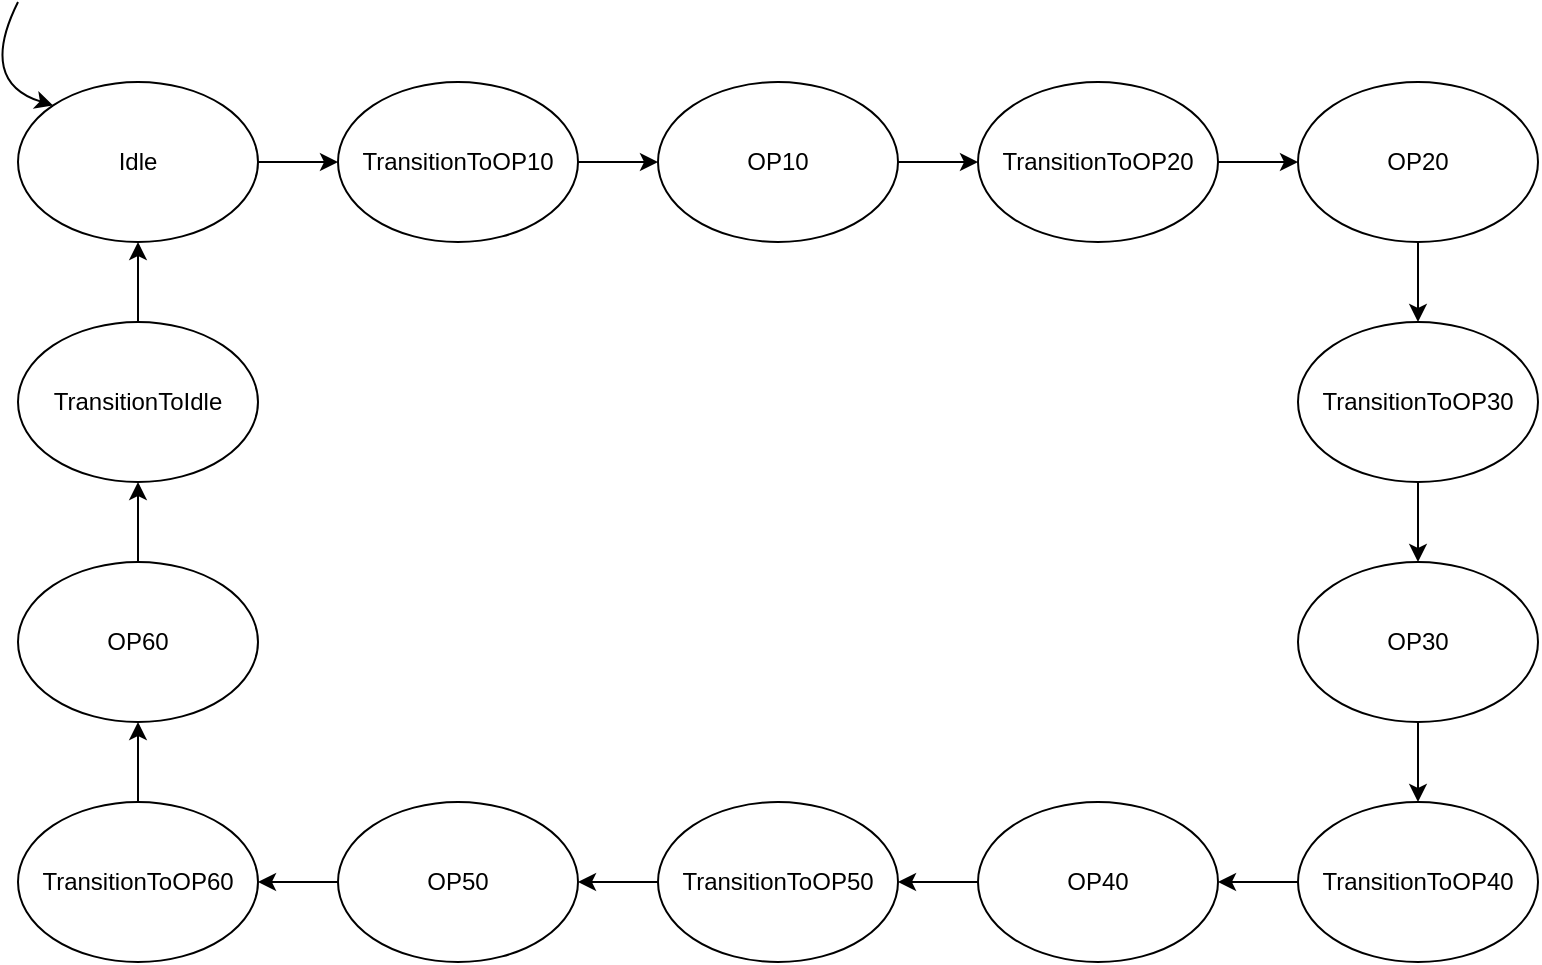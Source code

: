 <mxfile version="14.1.9" type="google"><diagram id="53kmk5MAWIQ-SEhzaBWC" name="Page-1"><mxGraphModel dx="1381" dy="764" grid="1" gridSize="10" guides="1" tooltips="1" connect="1" arrows="1" fold="1" page="1" pageScale="1" pageWidth="827" pageHeight="1169" math="0" shadow="0"><root><mxCell id="0"/><mxCell id="1" parent="0"/><mxCell id="rqVapwx3QC6HOJbIyjbl-1" value="" style="edgeStyle=orthogonalEdgeStyle;rounded=0;orthogonalLoop=1;jettySize=auto;html=1;" edge="1" parent="1" source="rqVapwx3QC6HOJbIyjbl-2" target="rqVapwx3QC6HOJbIyjbl-4"><mxGeometry relative="1" as="geometry"/></mxCell><mxCell id="rqVapwx3QC6HOJbIyjbl-2" value="Idle" style="ellipse;whiteSpace=wrap;html=1;" vertex="1" parent="1"><mxGeometry x="40" y="80" width="120" height="80" as="geometry"/></mxCell><mxCell id="rqVapwx3QC6HOJbIyjbl-3" value="" style="edgeStyle=orthogonalEdgeStyle;rounded=0;orthogonalLoop=1;jettySize=auto;html=1;" edge="1" parent="1" source="rqVapwx3QC6HOJbIyjbl-4" target="rqVapwx3QC6HOJbIyjbl-6"><mxGeometry relative="1" as="geometry"/></mxCell><mxCell id="rqVapwx3QC6HOJbIyjbl-4" value="TransitionToOP10" style="ellipse;whiteSpace=wrap;html=1;" vertex="1" parent="1"><mxGeometry x="200" y="80" width="120" height="80" as="geometry"/></mxCell><mxCell id="rqVapwx3QC6HOJbIyjbl-5" value="" style="edgeStyle=orthogonalEdgeStyle;rounded=0;orthogonalLoop=1;jettySize=auto;html=1;" edge="1" parent="1" source="rqVapwx3QC6HOJbIyjbl-6" target="rqVapwx3QC6HOJbIyjbl-8"><mxGeometry relative="1" as="geometry"/></mxCell><mxCell id="rqVapwx3QC6HOJbIyjbl-6" value="OP10" style="ellipse;whiteSpace=wrap;html=1;" vertex="1" parent="1"><mxGeometry x="360" y="80" width="120" height="80" as="geometry"/></mxCell><mxCell id="rqVapwx3QC6HOJbIyjbl-7" value="" style="edgeStyle=orthogonalEdgeStyle;rounded=0;orthogonalLoop=1;jettySize=auto;html=1;" edge="1" parent="1" source="rqVapwx3QC6HOJbIyjbl-8" target="rqVapwx3QC6HOJbIyjbl-10"><mxGeometry relative="1" as="geometry"/></mxCell><mxCell id="rqVapwx3QC6HOJbIyjbl-8" value="TransitionToOP20" style="ellipse;whiteSpace=wrap;html=1;" vertex="1" parent="1"><mxGeometry x="520" y="80" width="120" height="80" as="geometry"/></mxCell><mxCell id="rqVapwx3QC6HOJbIyjbl-9" value="" style="edgeStyle=orthogonalEdgeStyle;rounded=0;orthogonalLoop=1;jettySize=auto;html=1;" edge="1" parent="1" source="rqVapwx3QC6HOJbIyjbl-10" target="rqVapwx3QC6HOJbIyjbl-12"><mxGeometry relative="1" as="geometry"/></mxCell><mxCell id="rqVapwx3QC6HOJbIyjbl-10" value="OP20" style="ellipse;whiteSpace=wrap;html=1;" vertex="1" parent="1"><mxGeometry x="680" y="80" width="120" height="80" as="geometry"/></mxCell><mxCell id="rqVapwx3QC6HOJbIyjbl-11" value="" style="edgeStyle=orthogonalEdgeStyle;rounded=0;orthogonalLoop=1;jettySize=auto;html=1;" edge="1" parent="1" source="rqVapwx3QC6HOJbIyjbl-12" target="rqVapwx3QC6HOJbIyjbl-14"><mxGeometry relative="1" as="geometry"/></mxCell><mxCell id="rqVapwx3QC6HOJbIyjbl-12" value="TransitionToOP30" style="ellipse;whiteSpace=wrap;html=1;" vertex="1" parent="1"><mxGeometry x="680" y="200" width="120" height="80" as="geometry"/></mxCell><mxCell id="rqVapwx3QC6HOJbIyjbl-13" value="" style="edgeStyle=orthogonalEdgeStyle;rounded=0;orthogonalLoop=1;jettySize=auto;html=1;" edge="1" parent="1" source="rqVapwx3QC6HOJbIyjbl-14" target="rqVapwx3QC6HOJbIyjbl-24"><mxGeometry relative="1" as="geometry"/></mxCell><mxCell id="rqVapwx3QC6HOJbIyjbl-14" value="OP30" style="ellipse;whiteSpace=wrap;html=1;" vertex="1" parent="1"><mxGeometry x="680" y="320" width="120" height="80" as="geometry"/></mxCell><mxCell id="rqVapwx3QC6HOJbIyjbl-15" value="" style="edgeStyle=orthogonalEdgeStyle;rounded=0;orthogonalLoop=1;jettySize=auto;html=1;" edge="1" parent="1" source="rqVapwx3QC6HOJbIyjbl-16" target="rqVapwx3QC6HOJbIyjbl-18"><mxGeometry relative="1" as="geometry"/></mxCell><mxCell id="rqVapwx3QC6HOJbIyjbl-16" value="TransitionToOP60" style="ellipse;whiteSpace=wrap;html=1;" vertex="1" parent="1"><mxGeometry x="40" y="440" width="120" height="80" as="geometry"/></mxCell><mxCell id="rqVapwx3QC6HOJbIyjbl-17" value="" style="edgeStyle=orthogonalEdgeStyle;rounded=0;orthogonalLoop=1;jettySize=auto;html=1;" edge="1" parent="1" source="rqVapwx3QC6HOJbIyjbl-18" target="rqVapwx3QC6HOJbIyjbl-28"><mxGeometry relative="1" as="geometry"/></mxCell><mxCell id="rqVapwx3QC6HOJbIyjbl-18" value="OP60" style="ellipse;whiteSpace=wrap;html=1;" vertex="1" parent="1"><mxGeometry x="40" y="320" width="120" height="80" as="geometry"/></mxCell><mxCell id="rqVapwx3QC6HOJbIyjbl-19" value="" style="edgeStyle=orthogonalEdgeStyle;rounded=0;orthogonalLoop=1;jettySize=auto;html=1;" edge="1" parent="1" source="rqVapwx3QC6HOJbIyjbl-20" target="rqVapwx3QC6HOJbIyjbl-22"><mxGeometry relative="1" as="geometry"/></mxCell><mxCell id="rqVapwx3QC6HOJbIyjbl-20" value="TransitionToOP50" style="ellipse;whiteSpace=wrap;html=1;" vertex="1" parent="1"><mxGeometry x="360" y="440" width="120" height="80" as="geometry"/></mxCell><mxCell id="rqVapwx3QC6HOJbIyjbl-21" value="" style="edgeStyle=orthogonalEdgeStyle;rounded=0;orthogonalLoop=1;jettySize=auto;html=1;" edge="1" parent="1" source="rqVapwx3QC6HOJbIyjbl-22" target="rqVapwx3QC6HOJbIyjbl-16"><mxGeometry relative="1" as="geometry"/></mxCell><mxCell id="rqVapwx3QC6HOJbIyjbl-22" value="OP50" style="ellipse;whiteSpace=wrap;html=1;" vertex="1" parent="1"><mxGeometry x="200" y="440" width="120" height="80" as="geometry"/></mxCell><mxCell id="rqVapwx3QC6HOJbIyjbl-23" value="" style="edgeStyle=orthogonalEdgeStyle;rounded=0;orthogonalLoop=1;jettySize=auto;html=1;" edge="1" parent="1" source="rqVapwx3QC6HOJbIyjbl-24" target="rqVapwx3QC6HOJbIyjbl-26"><mxGeometry relative="1" as="geometry"/></mxCell><mxCell id="rqVapwx3QC6HOJbIyjbl-24" value="TransitionToOP40" style="ellipse;whiteSpace=wrap;html=1;" vertex="1" parent="1"><mxGeometry x="680" y="440" width="120" height="80" as="geometry"/></mxCell><mxCell id="rqVapwx3QC6HOJbIyjbl-25" value="" style="edgeStyle=orthogonalEdgeStyle;rounded=0;orthogonalLoop=1;jettySize=auto;html=1;" edge="1" parent="1" source="rqVapwx3QC6HOJbIyjbl-26" target="rqVapwx3QC6HOJbIyjbl-20"><mxGeometry relative="1" as="geometry"/></mxCell><mxCell id="rqVapwx3QC6HOJbIyjbl-26" value="OP40" style="ellipse;whiteSpace=wrap;html=1;" vertex="1" parent="1"><mxGeometry x="520" y="440" width="120" height="80" as="geometry"/></mxCell><mxCell id="rqVapwx3QC6HOJbIyjbl-27" value="" style="edgeStyle=orthogonalEdgeStyle;rounded=0;orthogonalLoop=1;jettySize=auto;html=1;" edge="1" parent="1" source="rqVapwx3QC6HOJbIyjbl-28" target="rqVapwx3QC6HOJbIyjbl-2"><mxGeometry relative="1" as="geometry"/></mxCell><mxCell id="rqVapwx3QC6HOJbIyjbl-28" value="TransitionToIdle" style="ellipse;whiteSpace=wrap;html=1;" vertex="1" parent="1"><mxGeometry x="40" y="200" width="120" height="80" as="geometry"/></mxCell><mxCell id="rqVapwx3QC6HOJbIyjbl-29" value="" style="curved=1;endArrow=classic;html=1;entryX=0;entryY=0;entryDx=0;entryDy=0;" edge="1" parent="1" target="rqVapwx3QC6HOJbIyjbl-2"><mxGeometry width="50" height="50" relative="1" as="geometry"><mxPoint x="40" y="40" as="sourcePoint"/><mxPoint x="80" y="20" as="targetPoint"/><Array as="points"><mxPoint x="20" y="80"/></Array></mxGeometry></mxCell></root></mxGraphModel></diagram></mxfile>
